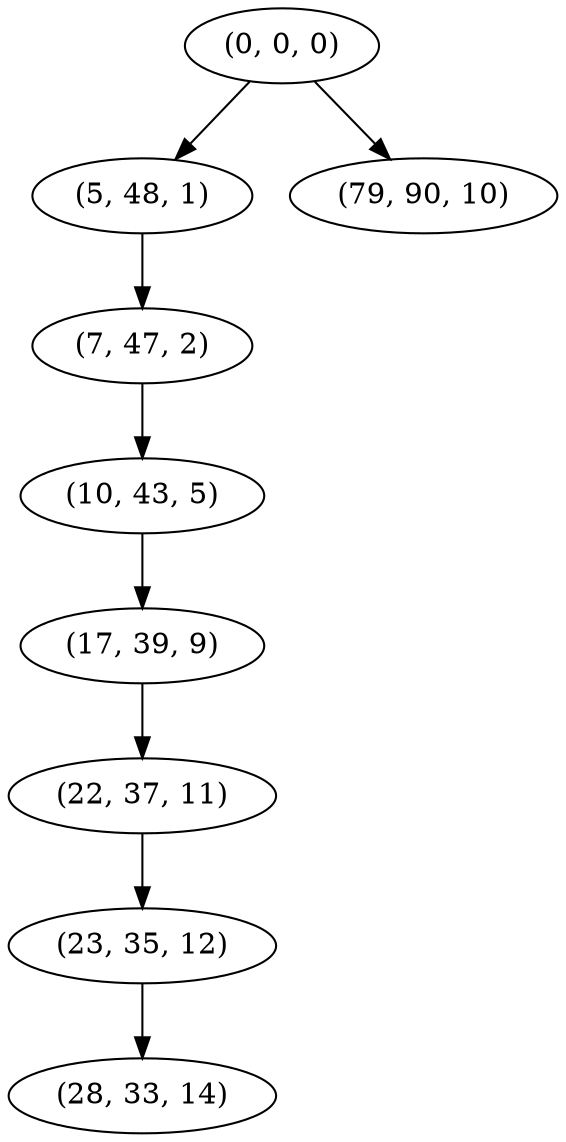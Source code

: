 digraph tree {
    "(0, 0, 0)";
    "(5, 48, 1)";
    "(7, 47, 2)";
    "(10, 43, 5)";
    "(17, 39, 9)";
    "(22, 37, 11)";
    "(23, 35, 12)";
    "(28, 33, 14)";
    "(79, 90, 10)";
    "(0, 0, 0)" -> "(5, 48, 1)";
    "(0, 0, 0)" -> "(79, 90, 10)";
    "(5, 48, 1)" -> "(7, 47, 2)";
    "(7, 47, 2)" -> "(10, 43, 5)";
    "(10, 43, 5)" -> "(17, 39, 9)";
    "(17, 39, 9)" -> "(22, 37, 11)";
    "(22, 37, 11)" -> "(23, 35, 12)";
    "(23, 35, 12)" -> "(28, 33, 14)";
}
